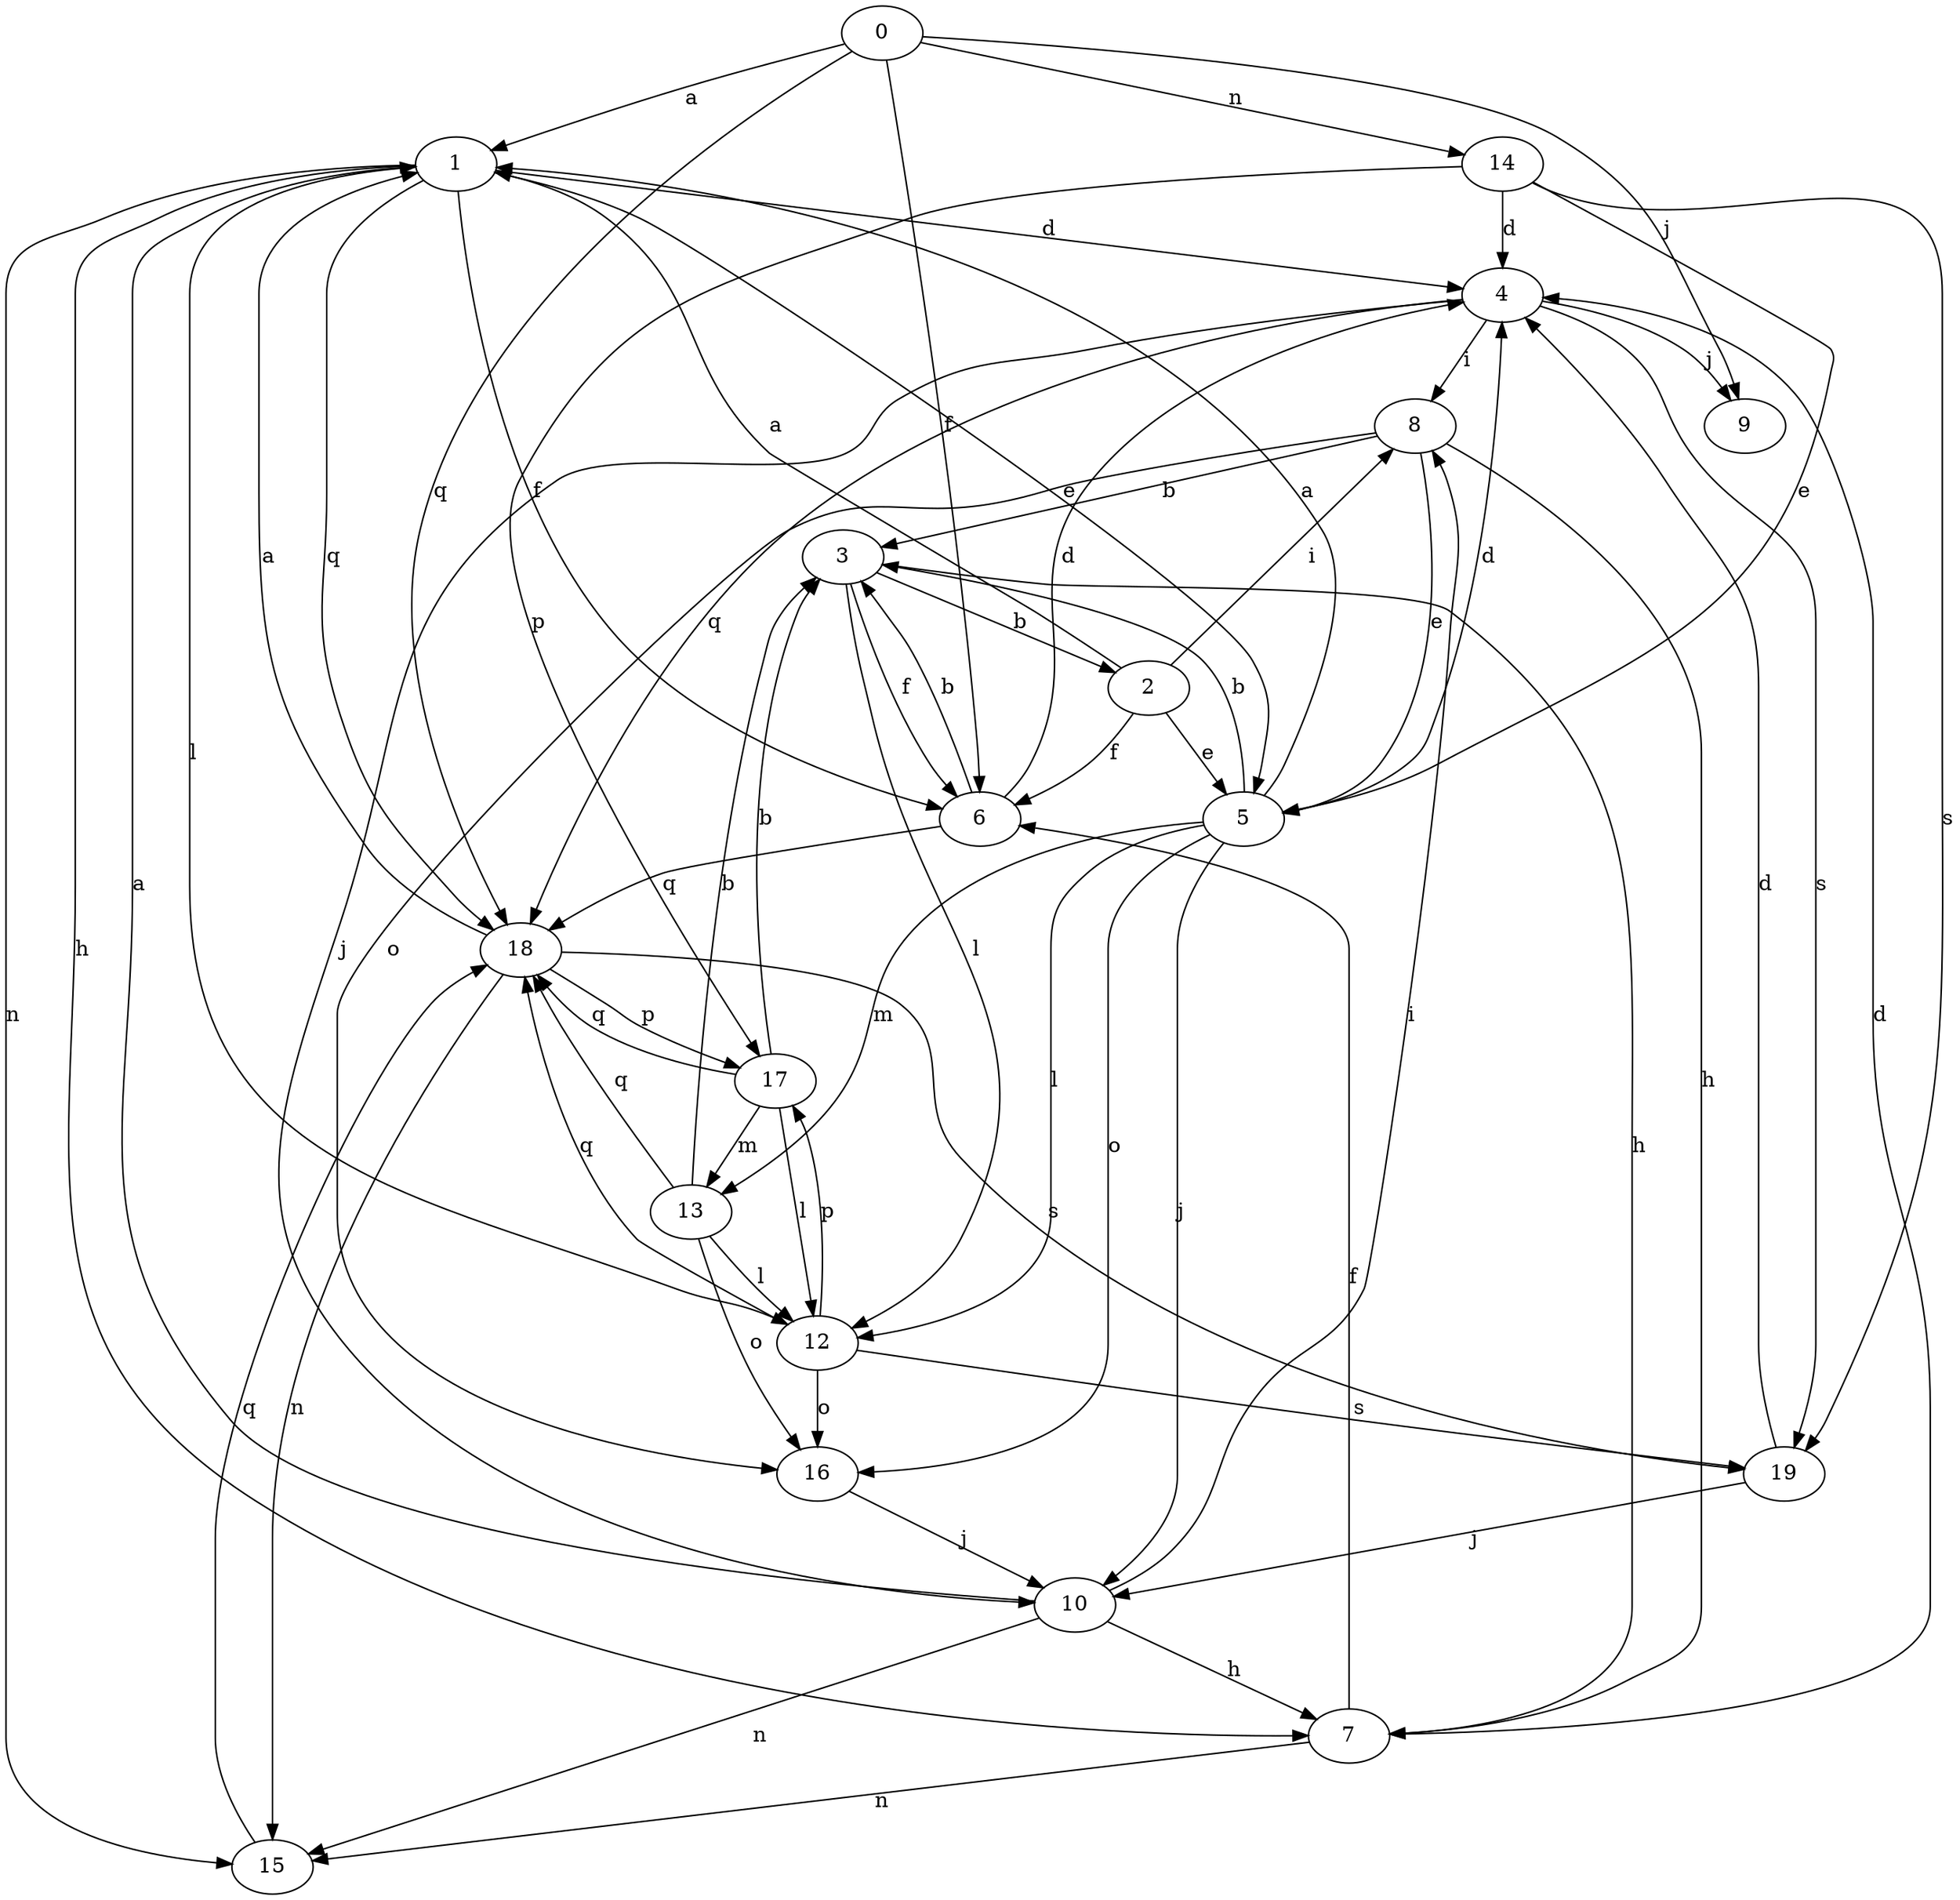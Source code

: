 strict digraph  {
1;
2;
3;
4;
5;
0;
6;
7;
8;
9;
10;
12;
13;
14;
15;
16;
17;
18;
19;
1 -> 4  [label=d];
1 -> 5  [label=e];
1 -> 6  [label=f];
1 -> 7  [label=h];
1 -> 12  [label=l];
1 -> 15  [label=n];
1 -> 18  [label=q];
2 -> 1  [label=a];
2 -> 5  [label=e];
2 -> 6  [label=f];
2 -> 8  [label=i];
3 -> 2  [label=b];
3 -> 6  [label=f];
3 -> 7  [label=h];
3 -> 12  [label=l];
4 -> 8  [label=i];
4 -> 9  [label=j];
4 -> 10  [label=j];
4 -> 18  [label=q];
4 -> 19  [label=s];
5 -> 1  [label=a];
5 -> 3  [label=b];
5 -> 4  [label=d];
5 -> 10  [label=j];
5 -> 12  [label=l];
5 -> 13  [label=m];
5 -> 16  [label=o];
0 -> 1  [label=a];
0 -> 6  [label=f];
0 -> 9  [label=j];
0 -> 14  [label=n];
0 -> 18  [label=q];
6 -> 3  [label=b];
6 -> 4  [label=d];
6 -> 18  [label=q];
7 -> 4  [label=d];
7 -> 6  [label=f];
7 -> 15  [label=n];
8 -> 3  [label=b];
8 -> 5  [label=e];
8 -> 7  [label=h];
8 -> 16  [label=o];
10 -> 1  [label=a];
10 -> 7  [label=h];
10 -> 8  [label=i];
10 -> 15  [label=n];
12 -> 16  [label=o];
12 -> 17  [label=p];
12 -> 18  [label=q];
12 -> 19  [label=s];
13 -> 3  [label=b];
13 -> 12  [label=l];
13 -> 16  [label=o];
13 -> 18  [label=q];
14 -> 4  [label=d];
14 -> 5  [label=e];
14 -> 17  [label=p];
14 -> 19  [label=s];
15 -> 18  [label=q];
16 -> 10  [label=j];
17 -> 3  [label=b];
17 -> 12  [label=l];
17 -> 13  [label=m];
17 -> 18  [label=q];
18 -> 1  [label=a];
18 -> 15  [label=n];
18 -> 17  [label=p];
18 -> 19  [label=s];
19 -> 4  [label=d];
19 -> 10  [label=j];
}

